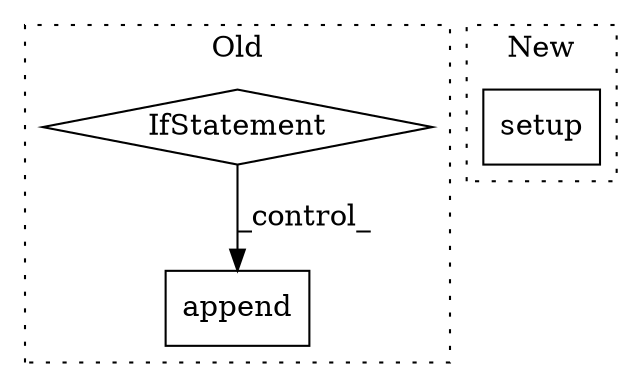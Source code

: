 digraph G {
subgraph cluster0 {
1 [label="append" a="32" s="1669,1692" l="7,1" shape="box"];
3 [label="IfStatement" a="25" s="1469,1488" l="4,2" shape="diamond"];
label = "Old";
style="dotted";
}
subgraph cluster1 {
2 [label="setup" a="32" s="872,1641" l="6,1" shape="box"];
label = "New";
style="dotted";
}
3 -> 1 [label="_control_"];
}